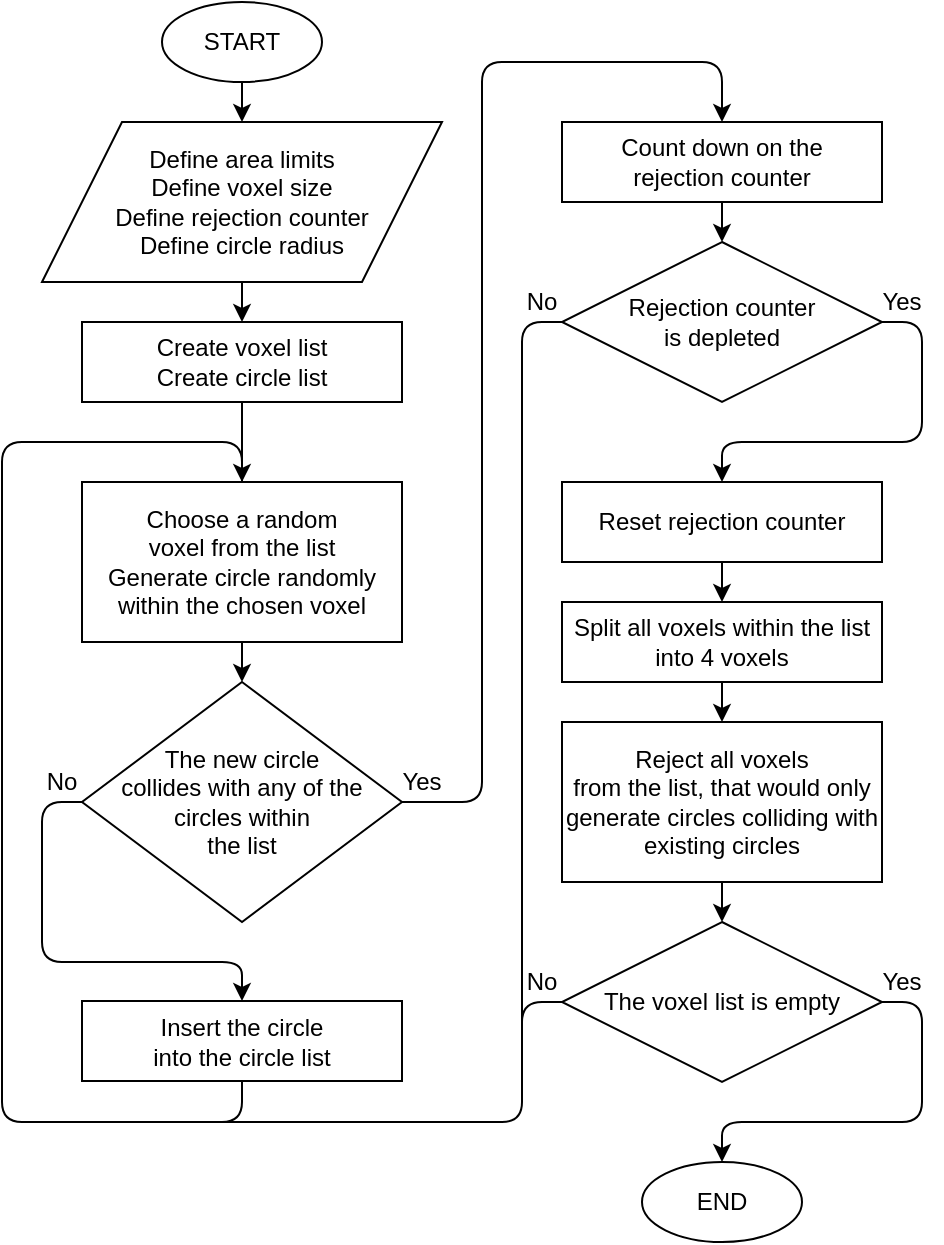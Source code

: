 <mxfile version="10.9.5" type="device"><diagram id="Nkwe0_14swMYsemMzeVJ" name="Page-1"><mxGraphModel dx="1349" dy="758" grid="1" gridSize="10" guides="1" tooltips="1" connect="1" arrows="1" fold="1" page="1" pageScale="1" pageWidth="850" pageHeight="1100" math="0" shadow="0"><root><mxCell id="0"/><mxCell id="1" parent="0"/><mxCell id="_oRF2-Gsx9vBsjomF8FY-43" value="START" style="ellipse;whiteSpace=wrap;html=1;" vertex="1" parent="1"><mxGeometry x="280" y="30" width="80" height="40" as="geometry"/></mxCell><mxCell id="_oRF2-Gsx9vBsjomF8FY-44" value="&lt;div&gt;Define area limits&lt;/div&gt;&lt;div&gt;Define voxel size&lt;/div&gt;&lt;div&gt;Define rejection counter&lt;/div&gt;&lt;div&gt;Define circle radius&lt;/div&gt;" style="shape=parallelogram;perimeter=parallelogramPerimeter;whiteSpace=wrap;html=1;" vertex="1" parent="1"><mxGeometry x="220" y="90" width="200" height="80" as="geometry"/></mxCell><mxCell id="_oRF2-Gsx9vBsjomF8FY-45" value="&lt;div&gt;Create voxel list&lt;/div&gt;&lt;div&gt;Create circle list&lt;br&gt;&lt;/div&gt;" style="rounded=0;whiteSpace=wrap;html=1;" vertex="1" parent="1"><mxGeometry x="240" y="190" width="160" height="40" as="geometry"/></mxCell><mxCell id="_oRF2-Gsx9vBsjomF8FY-46" value="&lt;div&gt;Choose a random &lt;br&gt;&lt;/div&gt;&lt;div&gt;voxel from the list&lt;/div&gt;&lt;div&gt;Generate circle randomly within the chosen voxel&lt;br&gt;&lt;/div&gt;" style="rounded=0;whiteSpace=wrap;html=1;" vertex="1" parent="1"><mxGeometry x="240" y="270" width="160" height="80" as="geometry"/></mxCell><mxCell id="_oRF2-Gsx9vBsjomF8FY-47" value="&lt;div&gt;Reject all voxels &lt;br&gt;&lt;/div&gt;&lt;div&gt;from the list, that would only generate circles colliding with existing circles&lt;br&gt;&lt;/div&gt;" style="rounded=0;whiteSpace=wrap;html=1;" vertex="1" parent="1"><mxGeometry x="480" y="390" width="160" height="80" as="geometry"/></mxCell><mxCell id="_oRF2-Gsx9vBsjomF8FY-49" value="The voxel list is empty" style="rhombus;whiteSpace=wrap;html=1;" vertex="1" parent="1"><mxGeometry x="480" y="490" width="160" height="80" as="geometry"/></mxCell><mxCell id="_oRF2-Gsx9vBsjomF8FY-50" value="END" style="ellipse;whiteSpace=wrap;html=1;" vertex="1" parent="1"><mxGeometry x="520" y="610" width="80" height="40" as="geometry"/></mxCell><mxCell id="_oRF2-Gsx9vBsjomF8FY-51" value="&lt;div&gt;The new circle &lt;br&gt;&lt;/div&gt;&lt;div&gt;collides with any of the circles within &lt;br&gt;&lt;/div&gt;&lt;div&gt;the list&lt;/div&gt;" style="rhombus;whiteSpace=wrap;html=1;" vertex="1" parent="1"><mxGeometry x="240" y="370" width="160" height="120" as="geometry"/></mxCell><mxCell id="_oRF2-Gsx9vBsjomF8FY-52" value="&lt;div&gt;Insert the circle &lt;br&gt;&lt;/div&gt;&lt;div&gt;into the circle list&lt;/div&gt;" style="rounded=0;whiteSpace=wrap;html=1;" vertex="1" parent="1"><mxGeometry x="240" y="529.5" width="160" height="40" as="geometry"/></mxCell><mxCell id="_oRF2-Gsx9vBsjomF8FY-53" value="&lt;div&gt;Rejection counter &lt;br&gt;&lt;/div&gt;&lt;div&gt;is depleted&lt;/div&gt;" style="rhombus;whiteSpace=wrap;html=1;" vertex="1" parent="1"><mxGeometry x="480" y="150" width="160" height="80" as="geometry"/></mxCell><mxCell id="_oRF2-Gsx9vBsjomF8FY-54" value="Reset rejection counter" style="rounded=0;whiteSpace=wrap;html=1;" vertex="1" parent="1"><mxGeometry x="480" y="270" width="160" height="40" as="geometry"/></mxCell><mxCell id="_oRF2-Gsx9vBsjomF8FY-55" value="&lt;div&gt;Count down on the &lt;br&gt;&lt;/div&gt;&lt;div&gt;rejection counter&lt;br&gt;&lt;/div&gt;" style="rounded=0;whiteSpace=wrap;html=1;" vertex="1" parent="1"><mxGeometry x="480" y="90" width="160" height="40" as="geometry"/></mxCell><mxCell id="_oRF2-Gsx9vBsjomF8FY-56" value="&lt;div&gt;Split all voxels within the list&lt;/div&gt;&lt;div&gt;into 4 voxels&lt;br&gt;&lt;/div&gt;" style="rounded=0;whiteSpace=wrap;html=1;" vertex="1" parent="1"><mxGeometry x="480" y="330" width="160" height="40" as="geometry"/></mxCell><mxCell id="_oRF2-Gsx9vBsjomF8FY-57" value="" style="endArrow=classic;html=1;exitX=0.5;exitY=1;exitDx=0;exitDy=0;entryX=0.5;entryY=0;entryDx=0;entryDy=0;" edge="1" parent="1" source="_oRF2-Gsx9vBsjomF8FY-47" target="_oRF2-Gsx9vBsjomF8FY-49"><mxGeometry width="50" height="50" relative="1" as="geometry"><mxPoint x="660" y="455" as="sourcePoint"/><mxPoint x="710" y="405" as="targetPoint"/></mxGeometry></mxCell><mxCell id="_oRF2-Gsx9vBsjomF8FY-58" value="" style="endArrow=none;html=1;exitX=0;exitY=0.5;exitDx=0;exitDy=0;endFill=0;" edge="1" parent="1" source="_oRF2-Gsx9vBsjomF8FY-49"><mxGeometry width="50" height="50" relative="1" as="geometry"><mxPoint x="700" y="540" as="sourcePoint"/><mxPoint x="460" y="550" as="targetPoint"/><Array as="points"><mxPoint x="460" y="530"/></Array></mxGeometry></mxCell><mxCell id="_oRF2-Gsx9vBsjomF8FY-59" value="" style="endArrow=classic;html=1;exitX=0.5;exitY=1;exitDx=0;exitDy=0;entryX=0.5;entryY=0;entryDx=0;entryDy=0;" edge="1" parent="1" source="_oRF2-Gsx9vBsjomF8FY-45" target="_oRF2-Gsx9vBsjomF8FY-46"><mxGeometry width="50" height="50" relative="1" as="geometry"><mxPoint x="120" y="150" as="sourcePoint"/><mxPoint x="170" y="100" as="targetPoint"/></mxGeometry></mxCell><mxCell id="_oRF2-Gsx9vBsjomF8FY-60" value="" style="endArrow=classic;html=1;exitX=0.5;exitY=1;exitDx=0;exitDy=0;entryX=0.5;entryY=0;entryDx=0;entryDy=0;" edge="1" parent="1" source="_oRF2-Gsx9vBsjomF8FY-44" target="_oRF2-Gsx9vBsjomF8FY-45"><mxGeometry width="50" height="50" relative="1" as="geometry"><mxPoint x="130" y="160" as="sourcePoint"/><mxPoint x="180" y="110" as="targetPoint"/></mxGeometry></mxCell><mxCell id="_oRF2-Gsx9vBsjomF8FY-61" value="" style="endArrow=classic;html=1;exitX=0.5;exitY=1;exitDx=0;exitDy=0;entryX=0.5;entryY=0;entryDx=0;entryDy=0;" edge="1" parent="1" source="_oRF2-Gsx9vBsjomF8FY-43" target="_oRF2-Gsx9vBsjomF8FY-44"><mxGeometry width="50" height="50" relative="1" as="geometry"><mxPoint x="140" y="170" as="sourcePoint"/><mxPoint x="190" y="120" as="targetPoint"/></mxGeometry></mxCell><mxCell id="_oRF2-Gsx9vBsjomF8FY-62" value="" style="endArrow=classic;html=1;exitX=1;exitY=0.5;exitDx=0;exitDy=0;entryX=0.5;entryY=0;entryDx=0;entryDy=0;" edge="1" parent="1" source="_oRF2-Gsx9vBsjomF8FY-53" target="_oRF2-Gsx9vBsjomF8FY-54"><mxGeometry width="50" height="50" relative="1" as="geometry"><mxPoint x="120" y="150" as="sourcePoint"/><mxPoint x="560" y="250" as="targetPoint"/><Array as="points"><mxPoint x="660" y="190"/><mxPoint x="660" y="250"/><mxPoint x="560" y="250"/></Array></mxGeometry></mxCell><mxCell id="_oRF2-Gsx9vBsjomF8FY-63" value="" style="endArrow=classic;html=1;exitX=0;exitY=0.5;exitDx=0;exitDy=0;entryX=0.5;entryY=0;entryDx=0;entryDy=0;" edge="1" parent="1" source="_oRF2-Gsx9vBsjomF8FY-51" target="_oRF2-Gsx9vBsjomF8FY-52"><mxGeometry width="50" height="50" relative="1" as="geometry"><mxPoint x="130" y="180" as="sourcePoint"/><mxPoint x="180" y="130" as="targetPoint"/><Array as="points"><mxPoint x="220" y="430"/><mxPoint x="220" y="510"/><mxPoint x="320" y="510"/></Array></mxGeometry></mxCell><mxCell id="_oRF2-Gsx9vBsjomF8FY-64" value="" style="endArrow=classic;html=1;exitX=0.5;exitY=1;exitDx=0;exitDy=0;" edge="1" parent="1" source="_oRF2-Gsx9vBsjomF8FY-46" target="_oRF2-Gsx9vBsjomF8FY-51"><mxGeometry width="50" height="50" relative="1" as="geometry"><mxPoint x="140" y="190" as="sourcePoint"/><mxPoint x="190" y="140" as="targetPoint"/></mxGeometry></mxCell><mxCell id="_oRF2-Gsx9vBsjomF8FY-65" value="" style="endArrow=none;html=1;endFill=0;" edge="1" parent="1"><mxGeometry width="50" height="50" relative="1" as="geometry"><mxPoint x="320" y="570" as="sourcePoint"/><mxPoint x="320" y="270" as="targetPoint"/><Array as="points"><mxPoint x="320" y="590"/><mxPoint x="200" y="590"/><mxPoint x="200" y="250"/><mxPoint x="320" y="250"/></Array></mxGeometry></mxCell><mxCell id="_oRF2-Gsx9vBsjomF8FY-66" value="" style="endArrow=classic;html=1;exitX=1;exitY=0.5;exitDx=0;exitDy=0;entryX=0.5;entryY=0;entryDx=0;entryDy=0;" edge="1" parent="1" source="_oRF2-Gsx9vBsjomF8FY-51" target="_oRF2-Gsx9vBsjomF8FY-55"><mxGeometry width="50" height="50" relative="1" as="geometry"><mxPoint x="140" y="170" as="sourcePoint"/><mxPoint x="560" y="80" as="targetPoint"/><Array as="points"><mxPoint x="440" y="430"/><mxPoint x="440" y="60"/><mxPoint x="560" y="60"/></Array></mxGeometry></mxCell><mxCell id="_oRF2-Gsx9vBsjomF8FY-68" value="" style="endArrow=none;html=1;exitX=0;exitY=0.5;exitDx=0;exitDy=0;endFill=0;" edge="1" parent="1" source="_oRF2-Gsx9vBsjomF8FY-53"><mxGeometry width="50" height="50" relative="1" as="geometry"><mxPoint x="130" y="160" as="sourcePoint"/><mxPoint x="310" y="590" as="targetPoint"/><Array as="points"><mxPoint x="460" y="190"/><mxPoint x="460" y="590"/></Array></mxGeometry></mxCell><mxCell id="_oRF2-Gsx9vBsjomF8FY-69" value="" style="endArrow=classic;html=1;exitX=0.5;exitY=1;exitDx=0;exitDy=0;entryX=0.5;entryY=0;entryDx=0;entryDy=0;" edge="1" parent="1" source="_oRF2-Gsx9vBsjomF8FY-55" target="_oRF2-Gsx9vBsjomF8FY-53"><mxGeometry width="50" height="50" relative="1" as="geometry"><mxPoint x="140" y="170" as="sourcePoint"/><mxPoint x="190" y="120" as="targetPoint"/></mxGeometry></mxCell><mxCell id="_oRF2-Gsx9vBsjomF8FY-70" value="" style="endArrow=classic;html=1;exitX=0.5;exitY=1;exitDx=0;exitDy=0;entryX=0.5;entryY=0;entryDx=0;entryDy=0;" edge="1" parent="1" source="_oRF2-Gsx9vBsjomF8FY-56" target="_oRF2-Gsx9vBsjomF8FY-47"><mxGeometry width="50" height="50" relative="1" as="geometry"><mxPoint x="120" y="150" as="sourcePoint"/><mxPoint x="170" y="100" as="targetPoint"/></mxGeometry></mxCell><mxCell id="_oRF2-Gsx9vBsjomF8FY-71" value="" style="endArrow=classic;html=1;exitX=0.5;exitY=1;exitDx=0;exitDy=0;entryX=0.5;entryY=0;entryDx=0;entryDy=0;" edge="1" parent="1" source="_oRF2-Gsx9vBsjomF8FY-54" target="_oRF2-Gsx9vBsjomF8FY-56"><mxGeometry width="50" height="50" relative="1" as="geometry"><mxPoint x="130" y="160" as="sourcePoint"/><mxPoint x="180" y="110" as="targetPoint"/></mxGeometry></mxCell><mxCell id="_oRF2-Gsx9vBsjomF8FY-72" value="" style="endArrow=classic;html=1;exitX=1;exitY=0.5;exitDx=0;exitDy=0;entryX=0.5;entryY=0;entryDx=0;entryDy=0;" edge="1" parent="1" source="_oRF2-Gsx9vBsjomF8FY-49" target="_oRF2-Gsx9vBsjomF8FY-50"><mxGeometry width="50" height="50" relative="1" as="geometry"><mxPoint x="190" y="710" as="sourcePoint"/><mxPoint x="240" y="660" as="targetPoint"/><Array as="points"><mxPoint x="660" y="530"/><mxPoint x="660" y="590"/><mxPoint x="560" y="590"/></Array></mxGeometry></mxCell><mxCell id="_oRF2-Gsx9vBsjomF8FY-73" value="No" style="text;html=1;strokeColor=none;fillColor=none;align=center;verticalAlign=middle;whiteSpace=wrap;rounded=0;" vertex="1" parent="1"><mxGeometry x="210" y="410" width="40" height="20" as="geometry"/></mxCell><mxCell id="_oRF2-Gsx9vBsjomF8FY-74" value="Yes" style="text;html=1;strokeColor=none;fillColor=none;align=center;verticalAlign=middle;whiteSpace=wrap;rounded=0;" vertex="1" parent="1"><mxGeometry x="390" y="410" width="40" height="20" as="geometry"/></mxCell><mxCell id="_oRF2-Gsx9vBsjomF8FY-75" value="No" style="text;html=1;strokeColor=none;fillColor=none;align=center;verticalAlign=middle;whiteSpace=wrap;rounded=0;" vertex="1" parent="1"><mxGeometry x="450" y="510" width="40" height="20" as="geometry"/></mxCell><mxCell id="_oRF2-Gsx9vBsjomF8FY-76" value="Yes" style="text;html=1;strokeColor=none;fillColor=none;align=center;verticalAlign=middle;whiteSpace=wrap;rounded=0;" vertex="1" parent="1"><mxGeometry x="630" y="510" width="40" height="20" as="geometry"/></mxCell><mxCell id="_oRF2-Gsx9vBsjomF8FY-77" value="Yes" style="text;html=1;strokeColor=none;fillColor=none;align=center;verticalAlign=middle;whiteSpace=wrap;rounded=0;" vertex="1" parent="1"><mxGeometry x="630" y="170" width="40" height="20" as="geometry"/></mxCell><mxCell id="_oRF2-Gsx9vBsjomF8FY-78" value="No" style="text;html=1;strokeColor=none;fillColor=none;align=center;verticalAlign=middle;whiteSpace=wrap;rounded=0;" vertex="1" parent="1"><mxGeometry x="450" y="170" width="40" height="20" as="geometry"/></mxCell></root></mxGraphModel></diagram></mxfile>